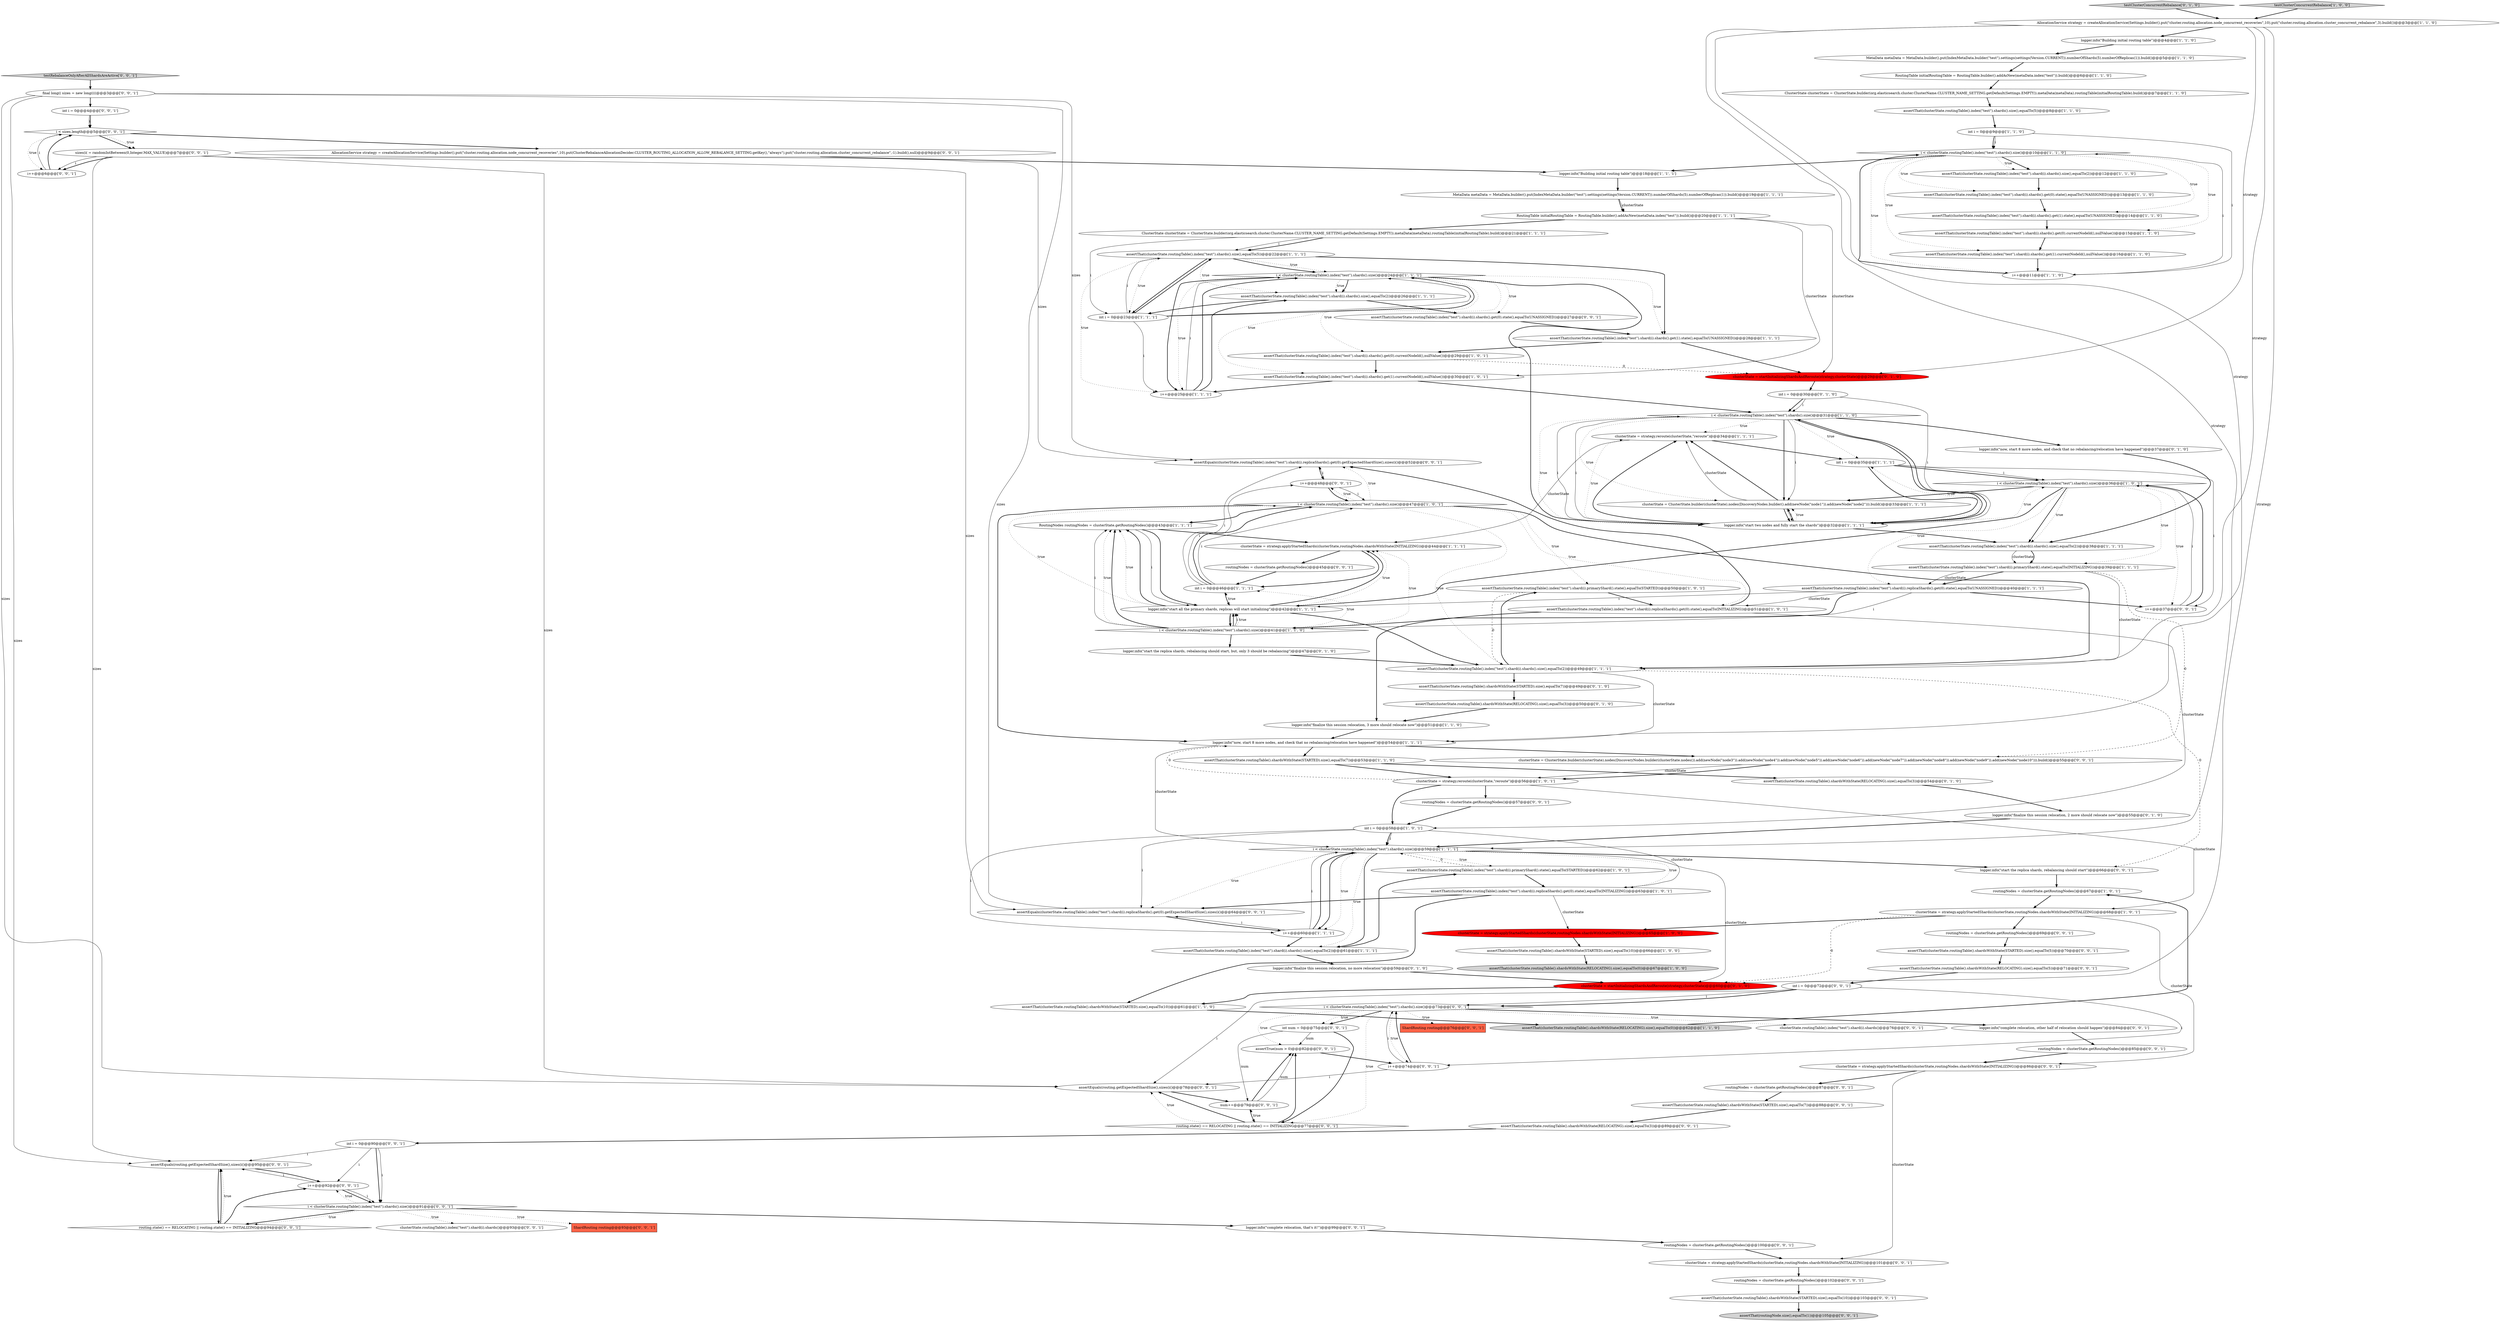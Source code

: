 digraph {
110 [style = filled, label = "int i = 0@@@4@@@['0', '0', '1']", fillcolor = white, shape = ellipse image = "AAA0AAABBB3BBB"];
2 [style = filled, label = "assertThat(clusterState.routingTable().index(\"test\").shard(i).primaryShard().state(),equalTo(STARTED))@@@62@@@['1', '0', '1']", fillcolor = white, shape = ellipse image = "AAA0AAABBB1BBB"];
114 [style = filled, label = "assertEquals(clusterState.routingTable().index(\"test\").shard(i).replicaShards().get(0).getExpectedShardSize(),sizes(i()@@@52@@@['0', '0', '1']", fillcolor = white, shape = ellipse image = "AAA0AAABBB3BBB"];
100 [style = filled, label = "routingNodes = clusterState.getRoutingNodes()@@@69@@@['0', '0', '1']", fillcolor = white, shape = ellipse image = "AAA0AAABBB3BBB"];
79 [style = filled, label = "testRebalanceOnlyAfterAllShardsAreActive['0', '0', '1']", fillcolor = lightgray, shape = diamond image = "AAA0AAABBB3BBB"];
38 [style = filled, label = "ClusterState clusterState = ClusterState.builder(org.elasticsearch.cluster.ClusterName.CLUSTER_NAME_SETTING.getDefault(Settings.EMPTY)).metaData(metaData).routingTable(initialRoutingTable).build()@@@21@@@['1', '1', '1']", fillcolor = white, shape = ellipse image = "AAA0AAABBB1BBB"];
111 [style = filled, label = "assertEquals(routing.getExpectedShardSize(),sizes(i()@@@95@@@['0', '0', '1']", fillcolor = white, shape = ellipse image = "AAA0AAABBB3BBB"];
90 [style = filled, label = "int i = 0@@@90@@@['0', '0', '1']", fillcolor = white, shape = ellipse image = "AAA0AAABBB3BBB"];
9 [style = filled, label = "assertThat(clusterState.routingTable().index(\"test\").shard(i).shards().size(),equalTo(2))@@@38@@@['1', '1', '1']", fillcolor = white, shape = ellipse image = "AAA0AAABBB1BBB"];
85 [style = filled, label = "sizes(i( = randomIntBetween(0,Integer.MAX_VALUE)@@@7@@@['0', '0', '1']", fillcolor = white, shape = ellipse image = "AAA0AAABBB3BBB"];
86 [style = filled, label = "logger.info(\"start the replica shards, rebalancing should start\")@@@66@@@['0', '0', '1']", fillcolor = white, shape = ellipse image = "AAA0AAABBB3BBB"];
56 [style = filled, label = "clusterState = strategy.reroute(clusterState,\"reroute\")@@@34@@@['1', '1', '1']", fillcolor = white, shape = ellipse image = "AAA0AAABBB1BBB"];
21 [style = filled, label = "assertThat(clusterState.routingTable().index(\"test\").shard(i).shards().size(),equalTo(2))@@@49@@@['1', '1', '1']", fillcolor = white, shape = ellipse image = "AAA0AAABBB1BBB"];
0 [style = filled, label = "clusterState = ClusterState.builder(clusterState).nodes(DiscoveryNodes.builder().add(newNode(\"node1\")).add(newNode(\"node2\"))).build()@@@33@@@['1', '1', '1']", fillcolor = white, shape = ellipse image = "AAA0AAABBB1BBB"];
116 [style = filled, label = "i++@@@92@@@['0', '0', '1']", fillcolor = white, shape = ellipse image = "AAA0AAABBB3BBB"];
112 [style = filled, label = "routingNodes = clusterState.getRoutingNodes()@@@102@@@['0', '0', '1']", fillcolor = white, shape = ellipse image = "AAA0AAABBB3BBB"];
45 [style = filled, label = "i < clusterState.routingTable().index(\"test\").shards().size()@@@59@@@['1', '1', '1']", fillcolor = white, shape = diamond image = "AAA0AAABBB1BBB"];
94 [style = filled, label = "clusterState.routingTable().index(\"test\").shard(i).shards()@@@76@@@['0', '0', '1']", fillcolor = white, shape = ellipse image = "AAA0AAABBB3BBB"];
115 [style = filled, label = "int num = 0@@@75@@@['0', '0', '1']", fillcolor = white, shape = ellipse image = "AAA0AAABBB3BBB"];
22 [style = filled, label = "assertThat(clusterState.routingTable().index(\"test\").shard(i).replicaShards().get(0).state(),equalTo(UNASSIGNED))@@@40@@@['1', '1', '1']", fillcolor = white, shape = ellipse image = "AAA0AAABBB1BBB"];
40 [style = filled, label = "clusterState = strategy.applyStartedShards(clusterState,routingNodes.shardsWithState(INITIALIZING))@@@65@@@['1', '0', '0']", fillcolor = red, shape = ellipse image = "AAA1AAABBB1BBB"];
64 [style = filled, label = "logger.info(\"start the replica shards, rebalancing should start, but, only 3 should be rebalancing\")@@@47@@@['0', '1', '0']", fillcolor = white, shape = ellipse image = "AAA0AAABBB2BBB"];
7 [style = filled, label = "assertThat(clusterState.routingTable().index(\"test\").shards().size(),equalTo(5))@@@22@@@['1', '1', '1']", fillcolor = white, shape = ellipse image = "AAA0AAABBB1BBB"];
23 [style = filled, label = "i < clusterState.routingTable().index(\"test\").shards().size()@@@10@@@['1', '1', '0']", fillcolor = white, shape = diamond image = "AAA0AAABBB1BBB"];
49 [style = filled, label = "assertThat(clusterState.routingTable().index(\"test\").shard(i).shards().get(1).currentNodeId(),nullValue())@@@16@@@['1', '1', '0']", fillcolor = white, shape = ellipse image = "AAA0AAABBB1BBB"];
97 [style = filled, label = "routing.state() == RELOCATING || routing.state() == INITIALIZING@@@94@@@['0', '0', '1']", fillcolor = white, shape = diamond image = "AAA0AAABBB3BBB"];
50 [style = filled, label = "logger.info(\"Building initial routing table\")@@@4@@@['1', '1', '0']", fillcolor = white, shape = ellipse image = "AAA0AAABBB1BBB"];
70 [style = filled, label = "assertThat(clusterState.routingTable().shardsWithState(RELOCATING).size(),equalTo(3))@@@54@@@['0', '1', '0']", fillcolor = white, shape = ellipse image = "AAA0AAABBB2BBB"];
48 [style = filled, label = "assertThat(clusterState.routingTable().shardsWithState(RELOCATING).size(),equalTo(0))@@@67@@@['1', '0', '0']", fillcolor = lightgray, shape = ellipse image = "AAA0AAABBB1BBB"];
68 [style = filled, label = "clusterState = startInitializingShardsAndReroute(strategy,clusterState)@@@29@@@['0', '1', '0']", fillcolor = red, shape = ellipse image = "AAA1AAABBB2BBB"];
109 [style = filled, label = "assertEquals(clusterState.routingTable().index(\"test\").shard(i).replicaShards().get(0).getExpectedShardSize(),sizes(i()@@@64@@@['0', '0', '1']", fillcolor = white, shape = ellipse image = "AAA0AAABBB3BBB"];
36 [style = filled, label = "assertThat(clusterState.routingTable().shardsWithState(STARTED).size(),equalTo(10))@@@61@@@['1', '1', '0']", fillcolor = white, shape = ellipse image = "AAA0AAABBB1BBB"];
25 [style = filled, label = "i++@@@11@@@['1', '1', '0']", fillcolor = white, shape = ellipse image = "AAA0AAABBB1BBB"];
108 [style = filled, label = "routingNodes = clusterState.getRoutingNodes()@@@45@@@['0', '0', '1']", fillcolor = white, shape = ellipse image = "AAA0AAABBB3BBB"];
30 [style = filled, label = "clusterState = strategy.applyStartedShards(clusterState,routingNodes.shardsWithState(INITIALIZING))@@@68@@@['1', '0', '1']", fillcolor = white, shape = ellipse image = "AAA0AAABBB1BBB"];
28 [style = filled, label = "i < clusterState.routingTable().index(\"test\").shards().size()@@@36@@@['1', '0', '1']", fillcolor = white, shape = diamond image = "AAA0AAABBB1BBB"];
24 [style = filled, label = "RoutingNodes routingNodes = clusterState.getRoutingNodes()@@@43@@@['1', '1', '1']", fillcolor = white, shape = ellipse image = "AAA0AAABBB1BBB"];
82 [style = filled, label = "i++@@@48@@@['0', '0', '1']", fillcolor = white, shape = ellipse image = "AAA0AAABBB3BBB"];
72 [style = filled, label = "logger.info(\"finalize this session relocation, no more relocation\")@@@59@@@['0', '1', '0']", fillcolor = white, shape = ellipse image = "AAA0AAABBB2BBB"];
80 [style = filled, label = "assertThat(clusterState.routingTable().shardsWithState(STARTED).size(),equalTo(5))@@@70@@@['0', '0', '1']", fillcolor = white, shape = ellipse image = "AAA0AAABBB3BBB"];
4 [style = filled, label = "int i = 0@@@9@@@['1', '1', '0']", fillcolor = white, shape = ellipse image = "AAA0AAABBB1BBB"];
26 [style = filled, label = "assertThat(clusterState.routingTable().index(\"test\").shard(i).shards().get(1).state(),equalTo(UNASSIGNED))@@@14@@@['1', '1', '0']", fillcolor = white, shape = ellipse image = "AAA0AAABBB1BBB"];
13 [style = filled, label = "i < clusterState.routingTable().index(\"test\").shards().size()@@@24@@@['1', '1', '1']", fillcolor = white, shape = diamond image = "AAA0AAABBB1BBB"];
69 [style = filled, label = "logger.info(\"now, start 8 more nodes, and check that no rebalancing/relocation have happened\")@@@37@@@['0', '1', '0']", fillcolor = white, shape = ellipse image = "AAA0AAABBB2BBB"];
42 [style = filled, label = "assertThat(clusterState.routingTable().index(\"test\").shard(i).shards().size(),equalTo(2))@@@26@@@['1', '1', '1']", fillcolor = white, shape = ellipse image = "AAA0AAABBB1BBB"];
103 [style = filled, label = "clusterState = strategy.applyStartedShards(clusterState,routingNodes.shardsWithState(INITIALIZING))@@@101@@@['0', '0', '1']", fillcolor = white, shape = ellipse image = "AAA0AAABBB3BBB"];
93 [style = filled, label = "ShardRouting routing@@@76@@@['0', '0', '1']", fillcolor = tomato, shape = box image = "AAA0AAABBB3BBB"];
73 [style = filled, label = "routingNodes = clusterState.getRoutingNodes()@@@85@@@['0', '0', '1']", fillcolor = white, shape = ellipse image = "AAA0AAABBB3BBB"];
1 [style = filled, label = "logger.info(\"Building initial routing table\")@@@18@@@['1', '1', '1']", fillcolor = white, shape = ellipse image = "AAA0AAABBB1BBB"];
6 [style = filled, label = "i < clusterState.routingTable().index(\"test\").shards().size()@@@31@@@['1', '1', '0']", fillcolor = white, shape = diamond image = "AAA0AAABBB1BBB"];
47 [style = filled, label = "assertThat(clusterState.routingTable().index(\"test\").shard(i).shards().get(1).state(),equalTo(UNASSIGNED))@@@28@@@['1', '1', '1']", fillcolor = white, shape = ellipse image = "AAA0AAABBB1BBB"];
19 [style = filled, label = "RoutingTable initialRoutingTable = RoutingTable.builder().addAsNew(metaData.index(\"test\")).build()@@@20@@@['1', '1', '1']", fillcolor = white, shape = ellipse image = "AAA0AAABBB1BBB"];
77 [style = filled, label = "routingNodes = clusterState.getRoutingNodes()@@@57@@@['0', '0', '1']", fillcolor = white, shape = ellipse image = "AAA0AAABBB3BBB"];
10 [style = filled, label = "logger.info(\"finalize this session relocation, 3 more should relocate now\")@@@51@@@['1', '1', '0']", fillcolor = white, shape = ellipse image = "AAA0AAABBB1BBB"];
51 [style = filled, label = "assertThat(clusterState.routingTable().index(\"test\").shard(i).shards().size(),equalTo(2))@@@61@@@['1', '1', '1']", fillcolor = white, shape = ellipse image = "AAA0AAABBB1BBB"];
105 [style = filled, label = "clusterState = ClusterState.builder(clusterState).nodes(DiscoveryNodes.builder(clusterState.nodes()).add(newNode(\"node3\")).add(newNode(\"node4\")).add(newNode(\"node5\")).add(newNode(\"node6\")).add(newNode(\"node7\")).add(newNode(\"node8\")).add(newNode(\"node9\")).add(newNode(\"node10\"))).build()@@@55@@@['0', '0', '1']", fillcolor = white, shape = ellipse image = "AAA0AAABBB3BBB"];
107 [style = filled, label = "assertThat(clusterState.routingTable().shardsWithState(STARTED).size(),equalTo(7))@@@88@@@['0', '0', '1']", fillcolor = white, shape = ellipse image = "AAA0AAABBB3BBB"];
29 [style = filled, label = "clusterState = strategy.reroute(clusterState,\"reroute\")@@@56@@@['1', '0', '1']", fillcolor = white, shape = ellipse image = "AAA0AAABBB1BBB"];
57 [style = filled, label = "i++@@@25@@@['1', '1', '1']", fillcolor = white, shape = ellipse image = "AAA0AAABBB1BBB"];
113 [style = filled, label = "logger.info(\"complete relocation, that's it!\")@@@99@@@['0', '0', '1']", fillcolor = white, shape = ellipse image = "AAA0AAABBB3BBB"];
78 [style = filled, label = "assertTrue(num > 0)@@@82@@@['0', '0', '1']", fillcolor = white, shape = ellipse image = "AAA0AAABBB3BBB"];
63 [style = filled, label = "testClusterConcurrentRebalance['0', '1', '0']", fillcolor = lightgray, shape = diamond image = "AAA0AAABBB2BBB"];
33 [style = filled, label = "assertThat(clusterState.routingTable().shardsWithState(RELOCATING).size(),equalTo(0))@@@62@@@['1', '1', '0']", fillcolor = lightgray, shape = ellipse image = "AAA0AAABBB1BBB"];
95 [style = filled, label = "i < sizes.length@@@5@@@['0', '0', '1']", fillcolor = white, shape = diamond image = "AAA0AAABBB3BBB"];
89 [style = filled, label = "routingNodes = clusterState.getRoutingNodes()@@@100@@@['0', '0', '1']", fillcolor = white, shape = ellipse image = "AAA0AAABBB3BBB"];
3 [style = filled, label = "ClusterState clusterState = ClusterState.builder(org.elasticsearch.cluster.ClusterName.CLUSTER_NAME_SETTING.getDefault(Settings.EMPTY)).metaData(metaData).routingTable(initialRoutingTable).build()@@@7@@@['1', '1', '0']", fillcolor = white, shape = ellipse image = "AAA0AAABBB1BBB"];
17 [style = filled, label = "clusterState = strategy.applyStartedShards(clusterState,routingNodes.shardsWithState(INITIALIZING))@@@44@@@['1', '1', '1']", fillcolor = white, shape = ellipse image = "AAA0AAABBB1BBB"];
119 [style = filled, label = "i++@@@37@@@['0', '0', '1']", fillcolor = white, shape = ellipse image = "AAA0AAABBB3BBB"];
34 [style = filled, label = "i < clusterState.routingTable().index(\"test\").shards().size()@@@47@@@['1', '0', '1']", fillcolor = white, shape = diamond image = "AAA0AAABBB1BBB"];
98 [style = filled, label = "clusterState.routingTable().index(\"test\").shard(i).shards()@@@93@@@['0', '0', '1']", fillcolor = white, shape = ellipse image = "AAA0AAABBB3BBB"];
8 [style = filled, label = "assertThat(clusterState.routingTable().index(\"test\").shards().size(),equalTo(5))@@@8@@@['1', '1', '0']", fillcolor = white, shape = ellipse image = "AAA0AAABBB1BBB"];
35 [style = filled, label = "logger.info(\"now, start 8 more nodes, and check that no rebalancing/relocation have happened\")@@@54@@@['1', '1', '1']", fillcolor = white, shape = ellipse image = "AAA0AAABBB1BBB"];
92 [style = filled, label = "i < clusterState.routingTable().index(\"test\").shards().size()@@@73@@@['0', '0', '1']", fillcolor = white, shape = diamond image = "AAA0AAABBB3BBB"];
14 [style = filled, label = "assertThat(clusterState.routingTable().index(\"test\").shard(i).shards().get(0).currentNodeId(),nullValue())@@@29@@@['1', '0', '1']", fillcolor = white, shape = ellipse image = "AAA0AAABBB1BBB"];
66 [style = filled, label = "logger.info(\"finalize this session relocation, 2 more should relocate now\")@@@55@@@['0', '1', '0']", fillcolor = white, shape = ellipse image = "AAA0AAABBB2BBB"];
62 [style = filled, label = "assertThat(clusterState.routingTable().shardsWithState(RELOCATING).size(),equalTo(3))@@@50@@@['0', '1', '0']", fillcolor = white, shape = ellipse image = "AAA0AAABBB2BBB"];
44 [style = filled, label = "routingNodes = clusterState.getRoutingNodes()@@@67@@@['1', '0', '1']", fillcolor = white, shape = ellipse image = "AAA0AAABBB1BBB"];
58 [style = filled, label = "assertThat(clusterState.routingTable().shardsWithState(STARTED).size(),equalTo(7))@@@53@@@['1', '1', '0']", fillcolor = white, shape = ellipse image = "AAA0AAABBB1BBB"];
20 [style = filled, label = "assertThat(clusterState.routingTable().index(\"test\").shard(i).shards().get(0).currentNodeId(),nullValue())@@@15@@@['1', '1', '0']", fillcolor = white, shape = ellipse image = "AAA0AAABBB1BBB"];
61 [style = filled, label = "assertThat(clusterState.routingTable().index(\"test\").shard(i).replicaShards().get(0).state(),equalTo(INITIALIZING))@@@51@@@['1', '0', '1']", fillcolor = white, shape = ellipse image = "AAA0AAABBB1BBB"];
54 [style = filled, label = "int i = 0@@@58@@@['1', '0', '1']", fillcolor = white, shape = ellipse image = "AAA0AAABBB1BBB"];
27 [style = filled, label = "assertThat(clusterState.routingTable().index(\"test\").shard(i).shards().get(1).currentNodeId(),nullValue())@@@30@@@['1', '0', '1']", fillcolor = white, shape = ellipse image = "AAA0AAABBB1BBB"];
84 [style = filled, label = "logger.info(\"complete relocation, other half of relocation should happen\")@@@84@@@['0', '0', '1']", fillcolor = white, shape = ellipse image = "AAA0AAABBB3BBB"];
46 [style = filled, label = "i++@@@60@@@['1', '1', '1']", fillcolor = white, shape = ellipse image = "AAA0AAABBB1BBB"];
11 [style = filled, label = "assertThat(clusterState.routingTable().index(\"test\").shard(i).replicaShards().get(0).state(),equalTo(INITIALIZING))@@@63@@@['1', '0', '1']", fillcolor = white, shape = ellipse image = "AAA0AAABBB1BBB"];
37 [style = filled, label = "assertThat(clusterState.routingTable().index(\"test\").shard(i).shards().get(0).state(),equalTo(UNASSIGNED))@@@13@@@['1', '1', '0']", fillcolor = white, shape = ellipse image = "AAA0AAABBB1BBB"];
101 [style = filled, label = "routingNodes = clusterState.getRoutingNodes()@@@87@@@['0', '0', '1']", fillcolor = white, shape = ellipse image = "AAA0AAABBB3BBB"];
87 [style = filled, label = "clusterState = strategy.applyStartedShards(clusterState,routingNodes.shardsWithState(INITIALIZING))@@@86@@@['0', '0', '1']", fillcolor = white, shape = ellipse image = "AAA0AAABBB3BBB"];
88 [style = filled, label = "routing.state() == RELOCATING || routing.state() == INITIALIZING@@@77@@@['0', '0', '1']", fillcolor = white, shape = diamond image = "AAA0AAABBB3BBB"];
41 [style = filled, label = "assertThat(clusterState.routingTable().index(\"test\").shard(i).primaryShard().state(),equalTo(INITIALIZING))@@@39@@@['1', '1', '1']", fillcolor = white, shape = ellipse image = "AAA0AAABBB1BBB"];
52 [style = filled, label = "assertThat(clusterState.routingTable().index(\"test\").shard(i).shards().size(),equalTo(2))@@@12@@@['1', '1', '0']", fillcolor = white, shape = ellipse image = "AAA0AAABBB1BBB"];
18 [style = filled, label = "MetaData metaData = MetaData.builder().put(IndexMetaData.builder(\"test\").settings(settings(Version.CURRENT)).numberOfShards(5).numberOfReplicas(1)).build()@@@19@@@['1', '1', '1']", fillcolor = white, shape = ellipse image = "AAA0AAABBB1BBB"];
91 [style = filled, label = "AllocationService strategy = createAllocationService(Settings.builder().put(\"cluster.routing.allocation.node_concurrent_recoveries\",10).put(ClusterRebalanceAllocationDecider.CLUSTER_ROUTING_ALLOCATION_ALLOW_REBALANCE_SETTING.getKey(),\"always\").put(\"cluster.routing.allocation.cluster_concurrent_rebalance\",-1).build(),null)@@@9@@@['0', '0', '1']", fillcolor = white, shape = ellipse image = "AAA0AAABBB3BBB"];
32 [style = filled, label = "i < clusterState.routingTable().index(\"test\").shards().size()@@@41@@@['1', '1', '0']", fillcolor = white, shape = diamond image = "AAA0AAABBB1BBB"];
16 [style = filled, label = "RoutingTable initialRoutingTable = RoutingTable.builder().addAsNew(metaData.index(\"test\")).build()@@@6@@@['1', '1', '0']", fillcolor = white, shape = ellipse image = "AAA0AAABBB1BBB"];
39 [style = filled, label = "AllocationService strategy = createAllocationService(Settings.builder().put(\"cluster.routing.allocation.node_concurrent_recoveries\",10).put(\"cluster.routing.allocation.cluster_concurrent_rebalance\",3).build())@@@3@@@['1', '1', '0']", fillcolor = white, shape = ellipse image = "AAA0AAABBB1BBB"];
12 [style = filled, label = "testClusterConcurrentRebalance['1', '0', '0']", fillcolor = lightgray, shape = diamond image = "AAA0AAABBB1BBB"];
55 [style = filled, label = "MetaData metaData = MetaData.builder().put(IndexMetaData.builder(\"test\").settings(settings(Version.CURRENT)).numberOfShards(5).numberOfReplicas(1)).build()@@@5@@@['1', '1', '0']", fillcolor = white, shape = ellipse image = "AAA0AAABBB1BBB"];
71 [style = filled, label = "assertThat(clusterState.routingTable().shardsWithState(STARTED).size(),equalTo(7))@@@49@@@['0', '1', '0']", fillcolor = white, shape = ellipse image = "AAA0AAABBB2BBB"];
60 [style = filled, label = "assertThat(clusterState.routingTable().shardsWithState(STARTED).size(),equalTo(10))@@@66@@@['1', '0', '0']", fillcolor = white, shape = ellipse image = "AAA0AAABBB1BBB"];
43 [style = filled, label = "int i = 0@@@46@@@['1', '1', '1']", fillcolor = white, shape = ellipse image = "AAA0AAABBB1BBB"];
96 [style = filled, label = "assertEquals(routing.getExpectedShardSize(),sizes(i()@@@78@@@['0', '0', '1']", fillcolor = white, shape = ellipse image = "AAA0AAABBB3BBB"];
75 [style = filled, label = "final long(( sizes = new long((((@@@3@@@['0', '0', '1']", fillcolor = white, shape = ellipse image = "AAA0AAABBB3BBB"];
67 [style = filled, label = "clusterState = startInitializingShardsAndReroute(strategy,clusterState)@@@60@@@['0', '1', '0']", fillcolor = red, shape = ellipse image = "AAA1AAABBB2BBB"];
53 [style = filled, label = "assertThat(clusterState.routingTable().index(\"test\").shard(i).primaryShard().state(),equalTo(STARTED))@@@50@@@['1', '0', '1']", fillcolor = white, shape = ellipse image = "AAA0AAABBB1BBB"];
106 [style = filled, label = "assertThat(clusterState.routingTable().shardsWithState(RELOCATING).size(),equalTo(5))@@@71@@@['0', '0', '1']", fillcolor = white, shape = ellipse image = "AAA0AAABBB3BBB"];
59 [style = filled, label = "int i = 0@@@23@@@['1', '1', '1']", fillcolor = white, shape = ellipse image = "AAA0AAABBB1BBB"];
120 [style = filled, label = "int i = 0@@@72@@@['0', '0', '1']", fillcolor = white, shape = ellipse image = "AAA0AAABBB3BBB"];
102 [style = filled, label = "num++@@@79@@@['0', '0', '1']", fillcolor = white, shape = ellipse image = "AAA0AAABBB3BBB"];
65 [style = filled, label = "int i = 0@@@30@@@['0', '1', '0']", fillcolor = white, shape = ellipse image = "AAA0AAABBB2BBB"];
31 [style = filled, label = "logger.info(\"start two nodes and fully start the shards\")@@@32@@@['1', '1', '1']", fillcolor = white, shape = ellipse image = "AAA0AAABBB1BBB"];
15 [style = filled, label = "int i = 0@@@35@@@['1', '1', '1']", fillcolor = white, shape = ellipse image = "AAA0AAABBB1BBB"];
104 [style = filled, label = "assertThat(clusterState.routingTable().shardsWithState(STARTED).size(),equalTo(10))@@@103@@@['0', '0', '1']", fillcolor = white, shape = ellipse image = "AAA0AAABBB3BBB"];
117 [style = filled, label = "assertThat(clusterState.routingTable().shardsWithState(RELOCATING).size(),equalTo(3))@@@89@@@['0', '0', '1']", fillcolor = white, shape = ellipse image = "AAA0AAABBB3BBB"];
118 [style = filled, label = "ShardRouting routing@@@93@@@['0', '0', '1']", fillcolor = tomato, shape = box image = "AAA0AAABBB3BBB"];
76 [style = filled, label = "i++@@@6@@@['0', '0', '1']", fillcolor = white, shape = ellipse image = "AAA0AAABBB3BBB"];
83 [style = filled, label = "i < clusterState.routingTable().index(\"test\").shards().size()@@@91@@@['0', '0', '1']", fillcolor = white, shape = diamond image = "AAA0AAABBB3BBB"];
5 [style = filled, label = "logger.info(\"start all the primary shards, replicas will start initializing\")@@@42@@@['1', '1', '1']", fillcolor = white, shape = ellipse image = "AAA0AAABBB1BBB"];
74 [style = filled, label = "i++@@@74@@@['0', '0', '1']", fillcolor = white, shape = ellipse image = "AAA0AAABBB3BBB"];
99 [style = filled, label = "assertThat(clusterState.routingTable().index(\"test\").shard(i).shards().get(0).state(),equalTo(UNASSIGNED))@@@27@@@['0', '0', '1']", fillcolor = white, shape = ellipse image = "AAA0AAABBB3BBB"];
81 [style = filled, label = "assertThat(routingNode.size(),equalTo(1))@@@105@@@['0', '0', '1']", fillcolor = lightgray, shape = ellipse image = "AAA0AAABBB3BBB"];
35->105 [style = bold, label=""];
34->82 [style = dotted, label="true"];
17->108 [style = bold, label=""];
100->80 [style = bold, label=""];
106->120 [style = bold, label=""];
120->92 [style = solid, label="i"];
31->56 [style = dotted, label="true"];
70->66 [style = bold, label=""];
64->21 [style = bold, label=""];
32->43 [style = dotted, label="true"];
31->56 [style = bold, label=""];
6->31 [style = dotted, label="true"];
90->83 [style = bold, label=""];
13->27 [style = dotted, label="true"];
31->9 [style = bold, label=""];
75->114 [style = solid, label="sizes"];
45->109 [style = dotted, label="true"];
69->9 [style = bold, label=""];
71->62 [style = bold, label=""];
39->67 [style = solid, label="strategy"];
82->34 [style = solid, label="i"];
10->35 [style = bold, label=""];
56->15 [style = bold, label=""];
28->9 [style = bold, label=""];
117->90 [style = bold, label=""];
119->28 [style = solid, label="i"];
21->71 [style = bold, label=""];
83->116 [style = dotted, label="true"];
6->69 [style = bold, label=""];
36->33 [style = bold, label=""];
74->92 [style = bold, label=""];
22->5 [style = solid, label="i"];
11->36 [style = bold, label=""];
61->10 [style = bold, label=""];
101->107 [style = bold, label=""];
54->46 [style = solid, label="i"];
102->78 [style = solid, label="num"];
111->97 [style = bold, label=""];
59->7 [style = solid, label="i"];
28->0 [style = bold, label=""];
46->51 [style = bold, label=""];
105->29 [style = solid, label="clusterState"];
5->24 [style = dotted, label="true"];
65->31 [style = solid, label="i"];
19->27 [style = solid, label="clusterState"];
5->43 [style = dotted, label="true"];
57->13 [style = solid, label="i"];
34->24 [style = bold, label=""];
31->6 [style = bold, label=""];
115->78 [style = solid, label="num"];
34->114 [style = dotted, label="true"];
53->21 [style = dashed, label="0"];
31->28 [style = dotted, label="true"];
83->97 [style = bold, label=""];
23->52 [style = bold, label=""];
38->7 [style = bold, label=""];
50->55 [style = bold, label=""];
103->112 [style = bold, label=""];
32->5 [style = solid, label="i"];
115->88 [style = bold, label=""];
24->17 [style = bold, label=""];
92->94 [style = dotted, label="true"];
30->40 [style = bold, label=""];
32->17 [style = dotted, label="true"];
41->22 [style = bold, label=""];
6->0 [style = dotted, label="true"];
8->4 [style = bold, label=""];
13->31 [style = bold, label=""];
33->44 [style = bold, label=""];
46->45 [style = solid, label="i"];
0->56 [style = solid, label="clusterState"];
85->96 [style = solid, label="sizes"];
66->45 [style = bold, label=""];
39->50 [style = bold, label=""];
6->15 [style = dotted, label="true"];
57->13 [style = bold, label=""];
92->78 [style = dotted, label="true"];
16->3 [style = bold, label=""];
109->46 [style = bold, label=""];
28->5 [style = bold, label=""];
32->24 [style = dotted, label="true"];
54->11 [style = solid, label="clusterState"];
37->26 [style = bold, label=""];
97->111 [style = bold, label=""];
120->96 [style = solid, label="i"];
61->114 [style = bold, label=""];
54->109 [style = solid, label="i"];
29->77 [style = bold, label=""];
120->92 [style = bold, label=""];
52->37 [style = bold, label=""];
7->13 [style = dotted, label="true"];
83->98 [style = dotted, label="true"];
116->111 [style = solid, label="i"];
18->19 [style = bold, label=""];
39->68 [style = solid, label="strategy"];
22->32 [style = bold, label=""];
87->101 [style = bold, label=""];
32->5 [style = dotted, label="true"];
38->59 [style = solid, label="i"];
58->70 [style = bold, label=""];
92->115 [style = bold, label=""];
92->88 [style = dotted, label="true"];
5->17 [style = bold, label=""];
115->102 [style = solid, label="num"];
97->111 [style = dotted, label="true"];
39->21 [style = solid, label="strategy"];
7->42 [style = dotted, label="true"];
88->102 [style = dotted, label="true"];
60->48 [style = bold, label=""];
24->5 [style = bold, label=""];
76->95 [style = solid, label="i"];
65->6 [style = bold, label=""];
6->31 [style = solid, label="i"];
13->57 [style = bold, label=""];
95->76 [style = dotted, label="true"];
5->21 [style = bold, label=""];
102->88 [style = bold, label=""];
49->25 [style = bold, label=""];
45->86 [style = bold, label=""];
18->19 [style = solid, label="clusterState"];
113->89 [style = bold, label=""];
59->57 [style = solid, label="i"];
4->23 [style = solid, label="i"];
30->87 [style = solid, label="clusterState"];
5->34 [style = dotted, label="true"];
114->82 [style = bold, label=""];
15->31 [style = bold, label=""];
95->91 [style = bold, label=""];
43->34 [style = solid, label="i"];
11->109 [style = bold, label=""];
42->99 [style = bold, label=""];
110->95 [style = solid, label="i"];
76->95 [style = bold, label=""];
31->15 [style = dotted, label="true"];
28->9 [style = dotted, label="true"];
83->97 [style = dotted, label="true"];
43->114 [style = solid, label="i"];
92->84 [style = bold, label=""];
85->76 [style = solid, label="i"];
119->28 [style = bold, label=""];
9->41 [style = solid, label="clusterState"];
45->46 [style = bold, label=""];
34->35 [style = bold, label=""];
34->53 [style = dotted, label="true"];
59->13 [style = solid, label="i"];
19->38 [style = bold, label=""];
43->34 [style = bold, label=""];
25->23 [style = solid, label="i"];
32->64 [style = bold, label=""];
28->41 [style = dotted, label="true"];
4->23 [style = bold, label=""];
26->20 [style = bold, label=""];
63->39 [style = bold, label=""];
0->31 [style = bold, label=""];
29->35 [style = dashed, label="0"];
88->96 [style = dotted, label="true"];
44->30 [style = bold, label=""];
7->59 [style = dotted, label="true"];
89->103 [style = bold, label=""];
120->74 [style = solid, label="i"];
112->104 [style = bold, label=""];
32->24 [style = solid, label="i"];
59->7 [style = bold, label=""];
78->74 [style = bold, label=""];
13->42 [style = bold, label=""];
45->2 [style = dotted, label="true"];
45->67 [style = solid, label="clusterState"];
92->93 [style = dotted, label="true"];
45->46 [style = dotted, label="true"];
45->51 [style = bold, label=""];
116->83 [style = bold, label=""];
31->0 [style = bold, label=""];
22->32 [style = solid, label="i"];
23->52 [style = dotted, label="true"];
14->68 [style = dashed, label="0"];
68->65 [style = bold, label=""];
90->111 [style = solid, label="i"];
108->43 [style = bold, label=""];
84->73 [style = bold, label=""];
51->72 [style = bold, label=""];
77->54 [style = bold, label=""];
31->0 [style = dotted, label="true"];
46->109 [style = solid, label="i"];
29->54 [style = bold, label=""];
61->54 [style = solid, label="clusterState"];
104->81 [style = bold, label=""];
13->99 [style = dotted, label="true"];
34->61 [style = dotted, label="true"];
92->74 [style = dotted, label="true"];
17->43 [style = bold, label=""];
5->32 [style = bold, label=""];
75->111 [style = solid, label="sizes"];
23->20 [style = dotted, label="true"];
7->57 [style = dotted, label="true"];
54->45 [style = solid, label="i"];
107->117 [style = bold, label=""];
15->119 [style = solid, label="i"];
15->28 [style = bold, label=""];
43->5 [style = bold, label=""];
51->2 [style = bold, label=""];
86->44 [style = bold, label=""];
28->119 [style = dotted, label="true"];
45->51 [style = dotted, label="true"];
3->8 [style = bold, label=""];
5->24 [style = bold, label=""];
38->7 [style = solid, label="i"];
45->11 [style = dotted, label="true"];
2->45 [style = dashed, label="0"];
28->22 [style = dotted, label="true"];
35->58 [style = bold, label=""];
79->75 [style = bold, label=""];
87->103 [style = solid, label="clusterState"];
7->59 [style = bold, label=""];
39->35 [style = solid, label="strategy"];
20->49 [style = bold, label=""];
41->21 [style = solid, label="clusterState"];
41->105 [style = dashed, label="0"];
14->27 [style = bold, label=""];
55->16 [style = bold, label=""];
15->28 [style = solid, label="i"];
12->39 [style = bold, label=""];
90->83 [style = solid, label="i"];
13->14 [style = dotted, label="true"];
42->59 [style = bold, label=""];
23->25 [style = dotted, label="true"];
2->11 [style = bold, label=""];
34->21 [style = bold, label=""];
6->56 [style = dotted, label="true"];
88->78 [style = bold, label=""];
22->119 [style = bold, label=""];
34->21 [style = dotted, label="true"];
7->13 [style = bold, label=""];
0->31 [style = solid, label="i"];
5->17 [style = dotted, label="true"];
32->5 [style = bold, label=""];
54->45 [style = bold, label=""];
53->61 [style = bold, label=""];
80->106 [style = bold, label=""];
57->42 [style = bold, label=""];
102->78 [style = bold, label=""];
35->45 [style = solid, label="clusterState"];
65->6 [style = solid, label="i"];
21->86 [style = dashed, label="0"];
96->102 [style = bold, label=""];
7->47 [style = bold, label=""];
25->23 [style = bold, label=""];
75->109 [style = solid, label="sizes"];
74->92 [style = solid, label="i"];
83->113 [style = bold, label=""];
47->68 [style = bold, label=""];
73->87 [style = bold, label=""];
105->29 [style = bold, label=""];
24->5 [style = solid, label="i"];
1->18 [style = bold, label=""];
62->10 [style = bold, label=""];
6->0 [style = bold, label=""];
95->85 [style = bold, label=""];
91->1 [style = bold, label=""];
111->116 [style = bold, label=""];
29->30 [style = solid, label="clusterState"];
82->34 [style = bold, label=""];
97->116 [style = bold, label=""];
95->85 [style = dotted, label="true"];
5->32 [style = solid, label="i"];
4->25 [style = solid, label="i"];
22->61 [style = solid, label="clusterState"];
27->6 [style = bold, label=""];
41->22 [style = solid, label="clusterState"];
21->35 [style = solid, label="clusterState"];
82->114 [style = solid, label="i"];
6->0 [style = solid, label="i"];
75->110 [style = bold, label=""];
9->41 [style = bold, label=""];
23->37 [style = dotted, label="true"];
13->42 [style = dotted, label="true"];
23->49 [style = dotted, label="true"];
13->57 [style = dotted, label="true"];
23->26 [style = dotted, label="true"];
56->17 [style = solid, label="clusterState"];
6->31 [style = bold, label=""];
58->29 [style = bold, label=""];
27->57 [style = bold, label=""];
30->100 [style = bold, label=""];
0->56 [style = bold, label=""];
99->47 [style = bold, label=""];
59->13 [style = bold, label=""];
110->95 [style = bold, label=""];
72->67 [style = bold, label=""];
23->1 [style = bold, label=""];
85->76 [style = bold, label=""];
46->45 [style = bold, label=""];
19->68 [style = solid, label="clusterState"];
31->6 [style = solid, label="i"];
85->114 [style = solid, label="sizes"];
92->115 [style = dotted, label="true"];
67->36 [style = bold, label=""];
88->96 [style = bold, label=""];
75->96 [style = solid, label="sizes"];
116->83 [style = solid, label="i"];
43->82 [style = solid, label="i"];
74->96 [style = solid, label="i"];
40->60 [style = bold, label=""];
13->47 [style = dotted, label="true"];
85->111 [style = solid, label="sizes"];
83->118 [style = dotted, label="true"];
32->24 [style = bold, label=""];
11->40 [style = solid, label="clusterState"];
47->14 [style = bold, label=""];
85->109 [style = solid, label="sizes"];
90->116 [style = solid, label="i"];
30->67 [style = dashed, label="0"];
39->45 [style = solid, label="strategy"];
21->53 [style = bold, label=""];
}
